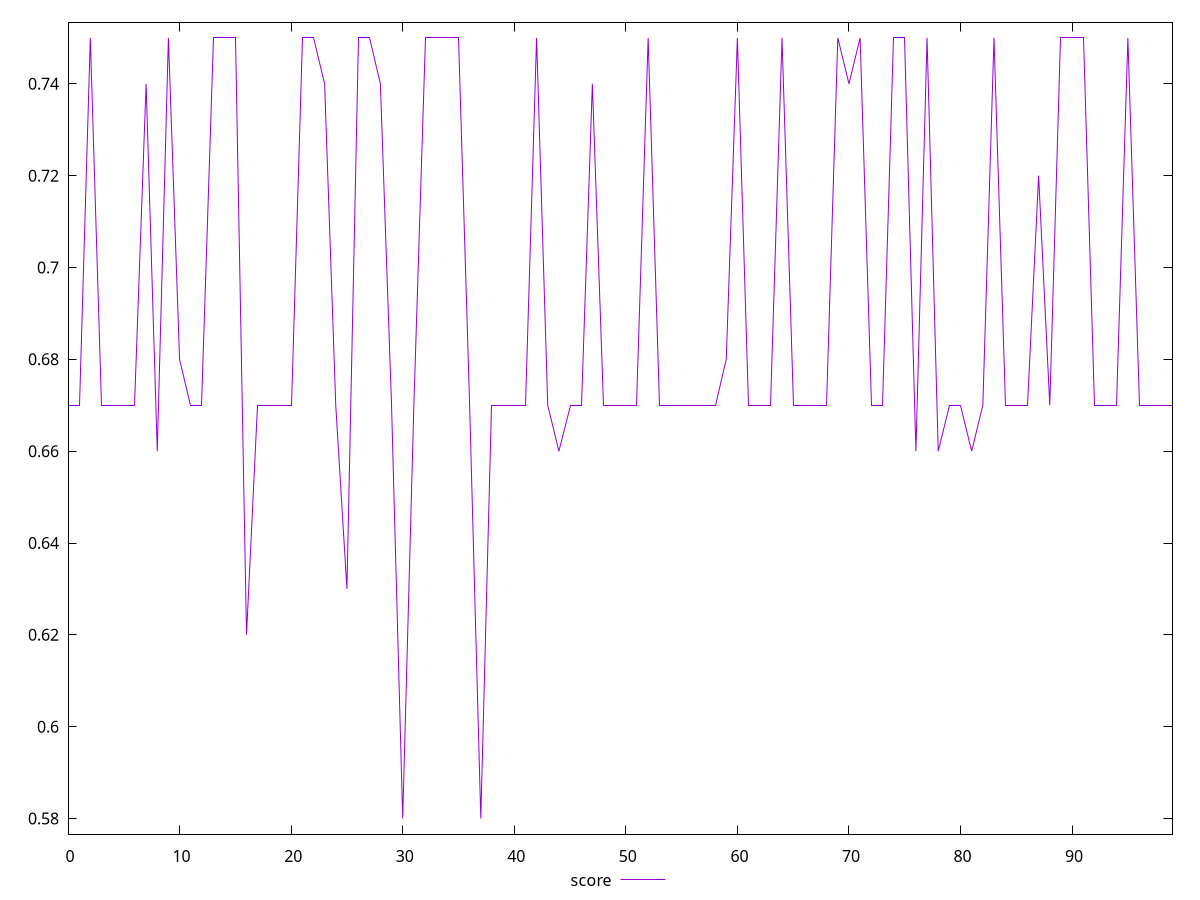 reset

$score <<EOF
0 0.67
1 0.67
2 0.75
3 0.67
4 0.67
5 0.67
6 0.67
7 0.74
8 0.66
9 0.75
10 0.68
11 0.67
12 0.67
13 0.75
14 0.75
15 0.75
16 0.62
17 0.67
18 0.67
19 0.67
20 0.67
21 0.75
22 0.75
23 0.74
24 0.67
25 0.63
26 0.75
27 0.75
28 0.74
29 0.67
30 0.58
31 0.67
32 0.75
33 0.75
34 0.75
35 0.75
36 0.67
37 0.58
38 0.67
39 0.67
40 0.67
41 0.67
42 0.75
43 0.67
44 0.66
45 0.67
46 0.67
47 0.74
48 0.67
49 0.67
50 0.67
51 0.67
52 0.75
53 0.67
54 0.67
55 0.67
56 0.67
57 0.67
58 0.67
59 0.68
60 0.75
61 0.67
62 0.67
63 0.67
64 0.75
65 0.67
66 0.67
67 0.67
68 0.67
69 0.75
70 0.74
71 0.75
72 0.67
73 0.67
74 0.75
75 0.75
76 0.66
77 0.75
78 0.66
79 0.67
80 0.67
81 0.66
82 0.67
83 0.75
84 0.67
85 0.67
86 0.67
87 0.72
88 0.67
89 0.75
90 0.75
91 0.75
92 0.67
93 0.67
94 0.67
95 0.75
96 0.67
97 0.67
98 0.67
99 0.67
EOF

set key outside below
set xrange [0:99]
set yrange [0.5766:0.7534]
set trange [0.5766:0.7534]
set terminal svg size 640, 500 enhanced background rgb 'white'
set output "report_00018_2021-02-10T15-25-16.877Z/uses-webp-images/samples/pages/score/values.svg"

plot $score title "score" with line

reset
